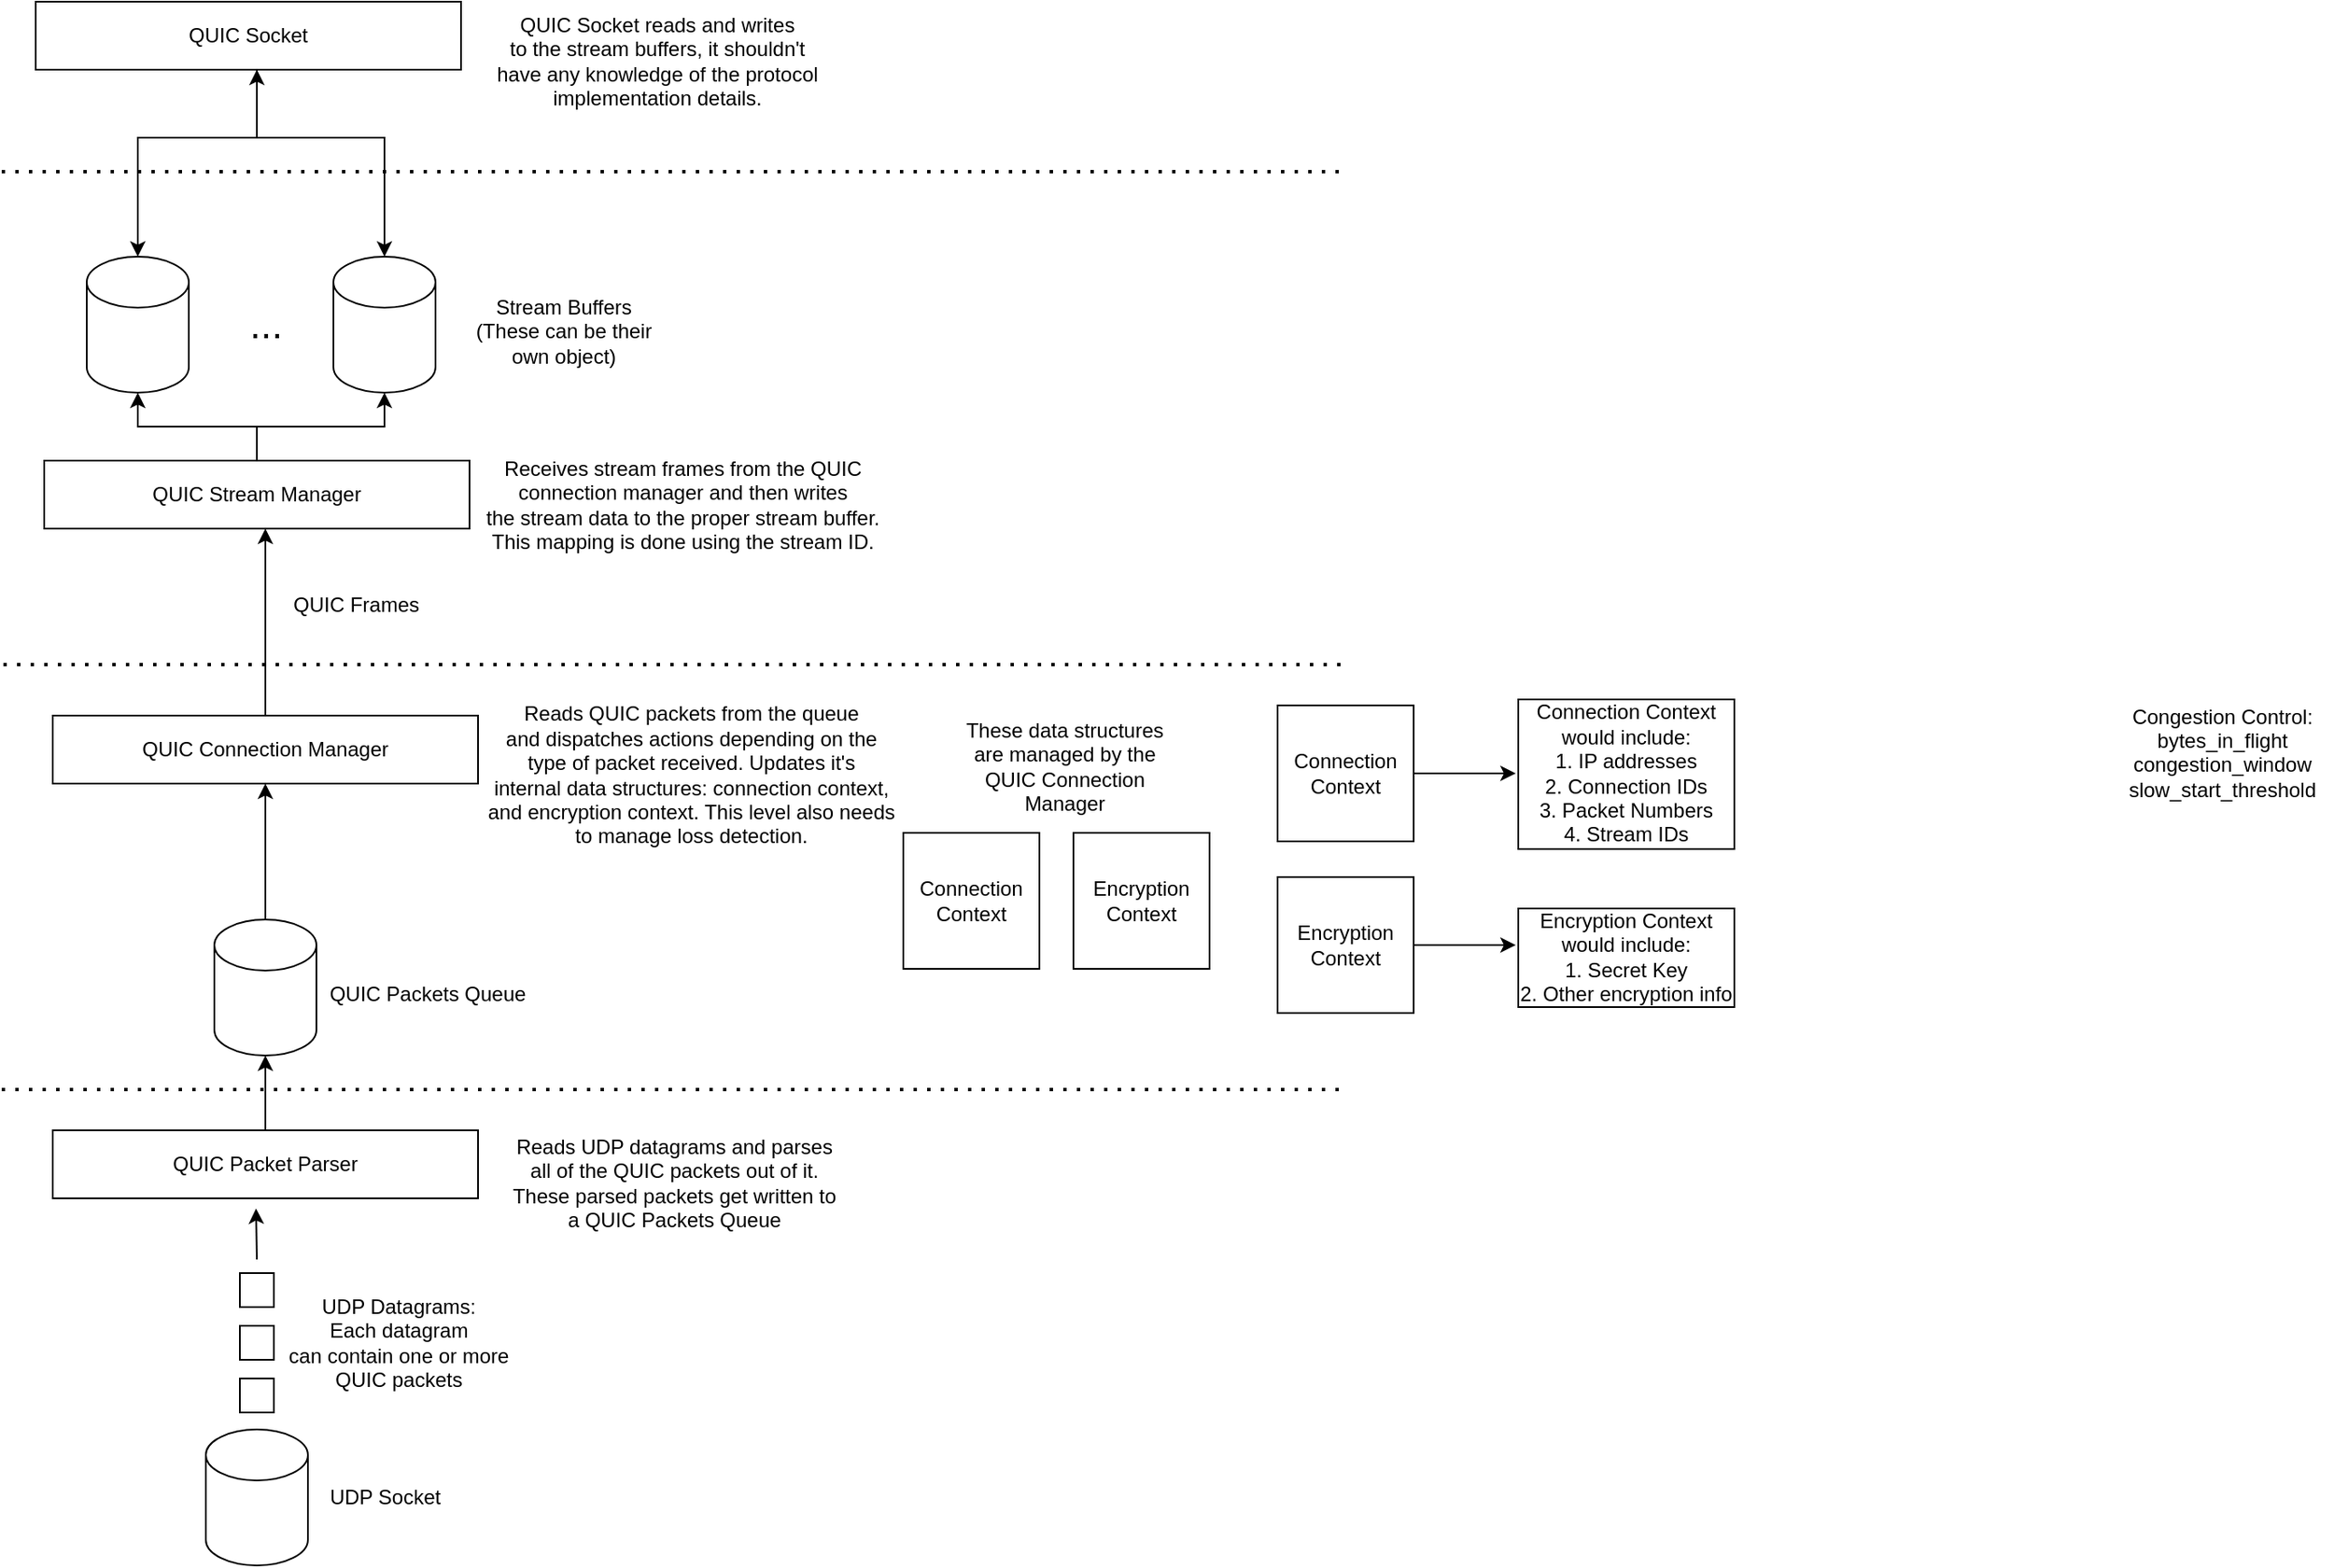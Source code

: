 <mxfile version="20.8.3" type="device"><diagram id="J5LQaxnnfyyfhiRxpziz" name="Page-1"><mxGraphModel dx="2284" dy="1894" grid="1" gridSize="10" guides="1" tooltips="1" connect="1" arrows="1" fold="1" page="1" pageScale="1" pageWidth="850" pageHeight="1100" math="0" shadow="0"><root><mxCell id="0"/><mxCell id="1" parent="0"/><mxCell id="K_rbCQlcCnfID7OvBxWV-1" value="" style="shape=cylinder3;whiteSpace=wrap;html=1;boundedLbl=1;backgroundOutline=1;size=15;" vertex="1" parent="1"><mxGeometry x="120" y="710" width="60" height="80" as="geometry"/></mxCell><mxCell id="K_rbCQlcCnfID7OvBxWV-2" value="UDP Socket" style="text;html=1;align=center;verticalAlign=middle;resizable=0;points=[];autosize=1;strokeColor=none;fillColor=none;" vertex="1" parent="1"><mxGeometry x="180" y="735" width="90" height="30" as="geometry"/></mxCell><mxCell id="K_rbCQlcCnfID7OvBxWV-3" value="" style="endArrow=classic;html=1;rounded=0;" edge="1" parent="1"><mxGeometry width="50" height="50" relative="1" as="geometry"><mxPoint x="150" y="610" as="sourcePoint"/><mxPoint x="149.5" y="580" as="targetPoint"/></mxGeometry></mxCell><mxCell id="K_rbCQlcCnfID7OvBxWV-4" value="&lt;div&gt;UDP Datagrams:&lt;/div&gt;&lt;div&gt;Each datagram&lt;/div&gt;&lt;div&gt;can contain one or more&lt;/div&gt;&lt;div&gt;QUIC packets&lt;/div&gt;" style="text;html=1;align=center;verticalAlign=middle;resizable=0;points=[];autosize=1;strokeColor=none;fillColor=none;" vertex="1" parent="1"><mxGeometry x="158" y="624" width="150" height="70" as="geometry"/></mxCell><mxCell id="K_rbCQlcCnfID7OvBxWV-5" value="" style="whiteSpace=wrap;html=1;aspect=fixed;" vertex="1" parent="1"><mxGeometry x="140" y="649" width="20" height="20" as="geometry"/></mxCell><mxCell id="K_rbCQlcCnfID7OvBxWV-6" value="" style="whiteSpace=wrap;html=1;aspect=fixed;" vertex="1" parent="1"><mxGeometry x="140" y="680" width="20" height="20" as="geometry"/></mxCell><mxCell id="K_rbCQlcCnfID7OvBxWV-7" value="" style="whiteSpace=wrap;html=1;aspect=fixed;" vertex="1" parent="1"><mxGeometry x="140" y="618" width="20" height="20" as="geometry"/></mxCell><mxCell id="K_rbCQlcCnfID7OvBxWV-10" style="edgeStyle=orthogonalEdgeStyle;rounded=0;orthogonalLoop=1;jettySize=auto;html=1;" edge="1" parent="1" source="K_rbCQlcCnfID7OvBxWV-8"><mxGeometry relative="1" as="geometry"><mxPoint x="155" y="490" as="targetPoint"/></mxGeometry></mxCell><mxCell id="K_rbCQlcCnfID7OvBxWV-8" value="QUIC Packet Parser" style="rounded=0;whiteSpace=wrap;html=1;" vertex="1" parent="1"><mxGeometry x="30" y="534" width="250" height="40" as="geometry"/></mxCell><mxCell id="K_rbCQlcCnfID7OvBxWV-9" value="&lt;div&gt;Reads UDP datagrams and parses &lt;br&gt;&lt;/div&gt;&lt;div&gt;all of the QUIC packets out of it.&lt;br&gt;These parsed packets get written to&lt;/div&gt;&lt;div&gt;a QUIC Packets Queue&lt;br&gt;&lt;/div&gt;" style="text;html=1;align=center;verticalAlign=middle;resizable=0;points=[];autosize=1;strokeColor=none;fillColor=none;" vertex="1" parent="1"><mxGeometry x="290" y="530" width="210" height="70" as="geometry"/></mxCell><mxCell id="K_rbCQlcCnfID7OvBxWV-13" style="edgeStyle=orthogonalEdgeStyle;rounded=0;orthogonalLoop=1;jettySize=auto;html=1;" edge="1" parent="1" source="K_rbCQlcCnfID7OvBxWV-11"><mxGeometry relative="1" as="geometry"><mxPoint x="155" y="330" as="targetPoint"/></mxGeometry></mxCell><mxCell id="K_rbCQlcCnfID7OvBxWV-11" value="" style="shape=cylinder3;whiteSpace=wrap;html=1;boundedLbl=1;backgroundOutline=1;size=15;" vertex="1" parent="1"><mxGeometry x="125" y="410" width="60" height="80" as="geometry"/></mxCell><mxCell id="K_rbCQlcCnfID7OvBxWV-12" value="QUIC Packets Queue" style="text;html=1;align=center;verticalAlign=middle;resizable=0;points=[];autosize=1;strokeColor=none;fillColor=none;" vertex="1" parent="1"><mxGeometry x="180" y="439" width="140" height="30" as="geometry"/></mxCell><mxCell id="K_rbCQlcCnfID7OvBxWV-31" style="edgeStyle=orthogonalEdgeStyle;rounded=0;orthogonalLoop=1;jettySize=auto;html=1;" edge="1" parent="1" source="K_rbCQlcCnfID7OvBxWV-15"><mxGeometry relative="1" as="geometry"><mxPoint x="155" y="180" as="targetPoint"/></mxGeometry></mxCell><mxCell id="K_rbCQlcCnfID7OvBxWV-15" value="QUIC Connection Manager" style="rounded=0;whiteSpace=wrap;html=1;" vertex="1" parent="1"><mxGeometry x="30" y="290" width="250" height="40" as="geometry"/></mxCell><mxCell id="K_rbCQlcCnfID7OvBxWV-16" value="&lt;div&gt;Reads QUIC packets from the queue&lt;/div&gt;&lt;div&gt;and dispatches actions depending on the&lt;/div&gt;&lt;div&gt;type of packet received. Updates it's&lt;/div&gt;&lt;div&gt;internal data structures: connection context,&lt;/div&gt;&lt;div&gt;and encryption context. This level also needs&lt;/div&gt;&lt;div&gt;to manage loss detection.&lt;/div&gt;" style="text;html=1;align=center;verticalAlign=middle;resizable=0;points=[];autosize=1;strokeColor=none;fillColor=none;" vertex="1" parent="1"><mxGeometry x="275" y="275" width="260" height="100" as="geometry"/></mxCell><mxCell id="K_rbCQlcCnfID7OvBxWV-17" value="&lt;div&gt;Connection&lt;/div&gt;&lt;div&gt;Context&lt;br&gt;&lt;/div&gt;" style="whiteSpace=wrap;html=1;aspect=fixed;" vertex="1" parent="1"><mxGeometry x="530" y="359" width="80" height="80" as="geometry"/></mxCell><mxCell id="K_rbCQlcCnfID7OvBxWV-18" value="" style="endArrow=none;dashed=1;html=1;dashPattern=1 3;strokeWidth=2;rounded=0;" edge="1" parent="1"><mxGeometry width="50" height="50" relative="1" as="geometry"><mxPoint y="510" as="sourcePoint"/><mxPoint x="790" y="510" as="targetPoint"/></mxGeometry></mxCell><mxCell id="K_rbCQlcCnfID7OvBxWV-19" value="&lt;div&gt;Encryption&lt;/div&gt;&lt;div&gt;Context&lt;br&gt;&lt;/div&gt;" style="whiteSpace=wrap;html=1;aspect=fixed;" vertex="1" parent="1"><mxGeometry x="630" y="359" width="80" height="80" as="geometry"/></mxCell><mxCell id="K_rbCQlcCnfID7OvBxWV-20" value="These data structures are managed by the QUIC Connection Manager" style="text;html=1;strokeColor=none;fillColor=none;align=center;verticalAlign=middle;whiteSpace=wrap;rounded=0;" vertex="1" parent="1"><mxGeometry x="560" y="290" width="130" height="60" as="geometry"/></mxCell><mxCell id="K_rbCQlcCnfID7OvBxWV-22" style="edgeStyle=orthogonalEdgeStyle;rounded=0;orthogonalLoop=1;jettySize=auto;html=1;" edge="1" parent="1" source="K_rbCQlcCnfID7OvBxWV-21"><mxGeometry relative="1" as="geometry"><mxPoint x="890" y="324" as="targetPoint"/></mxGeometry></mxCell><mxCell id="K_rbCQlcCnfID7OvBxWV-21" value="&lt;div&gt;Connection&lt;/div&gt;&lt;div&gt;Context&lt;br&gt;&lt;/div&gt;" style="whiteSpace=wrap;html=1;aspect=fixed;" vertex="1" parent="1"><mxGeometry x="750" y="284" width="80" height="80" as="geometry"/></mxCell><mxCell id="K_rbCQlcCnfID7OvBxWV-24" value="&lt;div&gt;Connection Context would include:&lt;/div&gt;&lt;div&gt;1. IP addresses&lt;/div&gt;&lt;div&gt;2. Connection IDs&lt;/div&gt;&lt;div&gt;3. Packet Numbers&lt;/div&gt;&lt;div&gt;4. Stream IDs&lt;/div&gt;" style="text;html=1;strokeColor=none;fillColor=none;align=center;verticalAlign=middle;whiteSpace=wrap;rounded=0;labelBorderColor=default;" vertex="1" parent="1"><mxGeometry x="890" y="270" width="130" height="108" as="geometry"/></mxCell><mxCell id="K_rbCQlcCnfID7OvBxWV-26" style="edgeStyle=orthogonalEdgeStyle;rounded=0;orthogonalLoop=1;jettySize=auto;html=1;" edge="1" parent="1" source="K_rbCQlcCnfID7OvBxWV-25"><mxGeometry relative="1" as="geometry"><mxPoint x="890" y="425" as="targetPoint"/></mxGeometry></mxCell><mxCell id="K_rbCQlcCnfID7OvBxWV-25" value="&lt;div&gt;Encryption&lt;/div&gt;&lt;div&gt;Context&lt;br&gt;&lt;/div&gt;" style="whiteSpace=wrap;html=1;aspect=fixed;" vertex="1" parent="1"><mxGeometry x="750" y="385" width="80" height="80" as="geometry"/></mxCell><mxCell id="K_rbCQlcCnfID7OvBxWV-27" value="&lt;div&gt;Encryption Context would include:&lt;/div&gt;&lt;div&gt;1. Secret Key&lt;/div&gt;&lt;div&gt;2. Other encryption info&lt;br&gt;&lt;/div&gt;" style="text;html=1;strokeColor=none;fillColor=none;align=center;verticalAlign=middle;whiteSpace=wrap;rounded=0;labelBorderColor=default;" vertex="1" parent="1"><mxGeometry x="890" y="378" width="130" height="108" as="geometry"/></mxCell><mxCell id="K_rbCQlcCnfID7OvBxWV-28" value="" style="endArrow=none;dashed=1;html=1;dashPattern=1 3;strokeWidth=2;rounded=0;" edge="1" parent="1"><mxGeometry width="50" height="50" relative="1" as="geometry"><mxPoint x="1" y="260" as="sourcePoint"/><mxPoint x="791" y="260" as="targetPoint"/></mxGeometry></mxCell><mxCell id="K_rbCQlcCnfID7OvBxWV-29" value="&lt;div&gt;Congestion Control:&lt;/div&gt;&lt;div&gt;bytes_in_flight&lt;/div&gt;&lt;div&gt;congestion_window&lt;br&gt;&lt;/div&gt;&lt;div&gt;slow_start_threshold&lt;/div&gt;&lt;div&gt;&lt;br&gt;&lt;/div&gt;" style="text;html=1;align=center;verticalAlign=middle;resizable=0;points=[];autosize=1;strokeColor=none;fillColor=none;" vertex="1" parent="1"><mxGeometry x="1240" y="274" width="130" height="90" as="geometry"/></mxCell><mxCell id="K_rbCQlcCnfID7OvBxWV-41" style="edgeStyle=orthogonalEdgeStyle;rounded=0;orthogonalLoop=1;jettySize=auto;html=1;entryX=0.5;entryY=1;entryDx=0;entryDy=0;entryPerimeter=0;fontSize=23;" edge="1" parent="1" source="K_rbCQlcCnfID7OvBxWV-32" target="K_rbCQlcCnfID7OvBxWV-35"><mxGeometry relative="1" as="geometry"/></mxCell><mxCell id="K_rbCQlcCnfID7OvBxWV-42" style="edgeStyle=orthogonalEdgeStyle;rounded=0;orthogonalLoop=1;jettySize=auto;html=1;entryX=0.5;entryY=1;entryDx=0;entryDy=0;entryPerimeter=0;fontSize=23;" edge="1" parent="1" source="K_rbCQlcCnfID7OvBxWV-32" target="K_rbCQlcCnfID7OvBxWV-37"><mxGeometry relative="1" as="geometry"/></mxCell><mxCell id="K_rbCQlcCnfID7OvBxWV-32" value="QUIC Stream Manager" style="rounded=0;whiteSpace=wrap;html=1;" vertex="1" parent="1"><mxGeometry x="25" y="140" width="250" height="40" as="geometry"/></mxCell><mxCell id="K_rbCQlcCnfID7OvBxWV-33" value="&lt;div&gt;Receives stream frames from the QUIC&lt;/div&gt;&lt;div&gt;connection manager and then writes&lt;/div&gt;&lt;div&gt;the stream data to the proper stream buffer.&lt;/div&gt;&lt;div&gt;This mapping is done using the stream ID.&lt;br&gt;&lt;/div&gt;" style="text;html=1;align=center;verticalAlign=middle;resizable=0;points=[];autosize=1;strokeColor=none;fillColor=none;" vertex="1" parent="1"><mxGeometry x="275" y="131" width="250" height="70" as="geometry"/></mxCell><mxCell id="K_rbCQlcCnfID7OvBxWV-34" value="QUIC Frames" style="text;html=1;align=center;verticalAlign=middle;resizable=0;points=[];autosize=1;strokeColor=none;fillColor=none;" vertex="1" parent="1"><mxGeometry x="158" y="210" width="100" height="30" as="geometry"/></mxCell><mxCell id="K_rbCQlcCnfID7OvBxWV-35" value="" style="shape=cylinder3;whiteSpace=wrap;html=1;boundedLbl=1;backgroundOutline=1;size=15;labelBorderColor=default;" vertex="1" parent="1"><mxGeometry x="50" y="20" width="60" height="80" as="geometry"/></mxCell><mxCell id="K_rbCQlcCnfID7OvBxWV-37" value="" style="shape=cylinder3;whiteSpace=wrap;html=1;boundedLbl=1;backgroundOutline=1;size=15;labelBorderColor=default;" vertex="1" parent="1"><mxGeometry x="195" y="20" width="60" height="80" as="geometry"/></mxCell><mxCell id="K_rbCQlcCnfID7OvBxWV-39" value="&lt;div&gt;&lt;font style=&quot;font-size: 23px;&quot;&gt;...&lt;/font&gt;&lt;/div&gt;" style="text;html=1;align=center;verticalAlign=middle;resizable=0;points=[];autosize=1;strokeColor=none;fillColor=none;" vertex="1" parent="1"><mxGeometry x="135" y="40" width="40" height="40" as="geometry"/></mxCell><mxCell id="K_rbCQlcCnfID7OvBxWV-40" value="&lt;div&gt;Stream Buffers &lt;br&gt;&lt;/div&gt;&lt;div&gt;(These can be their &lt;br&gt;&lt;/div&gt;&lt;div&gt;own object)&lt;/div&gt;" style="text;html=1;align=center;verticalAlign=middle;resizable=0;points=[];autosize=1;strokeColor=none;fillColor=none;" vertex="1" parent="1"><mxGeometry x="265" y="34" width="130" height="60" as="geometry"/></mxCell><mxCell id="K_rbCQlcCnfID7OvBxWV-43" value="" style="endArrow=none;dashed=1;html=1;dashPattern=1 3;strokeWidth=2;rounded=0;" edge="1" parent="1"><mxGeometry width="50" height="50" relative="1" as="geometry"><mxPoint y="-30" as="sourcePoint"/><mxPoint x="790" y="-30" as="targetPoint"/></mxGeometry></mxCell><mxCell id="K_rbCQlcCnfID7OvBxWV-45" style="edgeStyle=orthogonalEdgeStyle;rounded=0;orthogonalLoop=1;jettySize=auto;html=1;entryX=0.5;entryY=0;entryDx=0;entryDy=0;entryPerimeter=0;fontSize=23;" edge="1" parent="1" source="K_rbCQlcCnfID7OvBxWV-44" target="K_rbCQlcCnfID7OvBxWV-35"><mxGeometry relative="1" as="geometry"><Array as="points"><mxPoint x="150" y="-50"/><mxPoint x="80" y="-50"/></Array></mxGeometry></mxCell><mxCell id="K_rbCQlcCnfID7OvBxWV-46" style="edgeStyle=orthogonalEdgeStyle;rounded=0;orthogonalLoop=1;jettySize=auto;html=1;entryX=0.5;entryY=0;entryDx=0;entryDy=0;entryPerimeter=0;fontSize=23;startArrow=classic;startFill=1;" edge="1" parent="1" source="K_rbCQlcCnfID7OvBxWV-44" target="K_rbCQlcCnfID7OvBxWV-37"><mxGeometry relative="1" as="geometry"><Array as="points"><mxPoint x="150" y="-50"/><mxPoint x="225" y="-50"/></Array></mxGeometry></mxCell><mxCell id="K_rbCQlcCnfID7OvBxWV-44" value="&lt;div&gt;QUIC Socket&lt;/div&gt;" style="rounded=0;whiteSpace=wrap;html=1;" vertex="1" parent="1"><mxGeometry x="20" y="-130" width="250" height="40" as="geometry"/></mxCell><mxCell id="K_rbCQlcCnfID7OvBxWV-47" value="&lt;div&gt;QUIC Socket reads and writes &lt;br&gt;&lt;/div&gt;&lt;div&gt;to the stream buffers, it shouldn't&lt;/div&gt;&lt;div&gt;have any knowledge of the protocol&lt;/div&gt;&lt;div&gt;implementation details.&lt;br&gt;&lt;/div&gt;" style="text;html=1;align=center;verticalAlign=middle;resizable=0;points=[];autosize=1;strokeColor=none;fillColor=none;" vertex="1" parent="1"><mxGeometry x="280" y="-130" width="210" height="70" as="geometry"/></mxCell></root></mxGraphModel></diagram></mxfile>